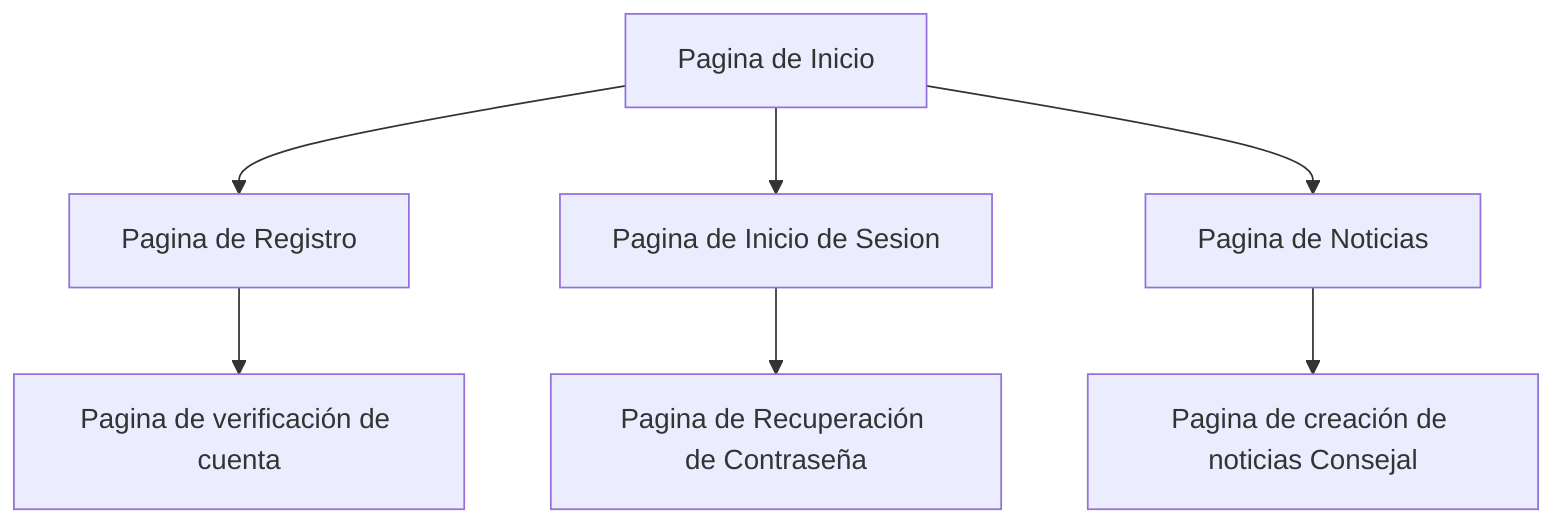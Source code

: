 graph TD;

A[Pagina de Inicio] --> B[Pagina de Registro]
B --> C[Pagina de verificación de cuenta]
G --> I[Pagina de creación de noticias Consejal]
A --> D[Pagina de Inicio de Sesion]
D --> E[Pagina de Recuperación de Contraseña]
A --> G[Pagina de Noticias]